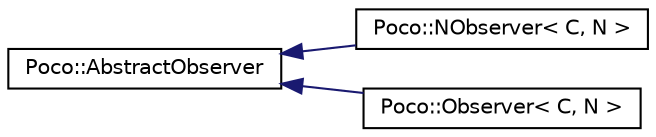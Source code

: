 digraph "Graphical Class Hierarchy"
{
 // LATEX_PDF_SIZE
  edge [fontname="Helvetica",fontsize="10",labelfontname="Helvetica",labelfontsize="10"];
  node [fontname="Helvetica",fontsize="10",shape=record];
  rankdir="LR";
  Node0 [label="Poco::AbstractObserver",height=0.2,width=0.4,color="black", fillcolor="white", style="filled",URL="$classPoco_1_1AbstractObserver.html",tooltip=" "];
  Node0 -> Node1 [dir="back",color="midnightblue",fontsize="10",style="solid",fontname="Helvetica"];
  Node1 [label="Poco::NObserver\< C, N \>",height=0.2,width=0.4,color="black", fillcolor="white", style="filled",URL="$classPoco_1_1NObserver.html",tooltip=" "];
  Node0 -> Node2 [dir="back",color="midnightblue",fontsize="10",style="solid",fontname="Helvetica"];
  Node2 [label="Poco::Observer\< C, N \>",height=0.2,width=0.4,color="black", fillcolor="white", style="filled",URL="$classPoco_1_1Observer.html",tooltip=" "];
}
